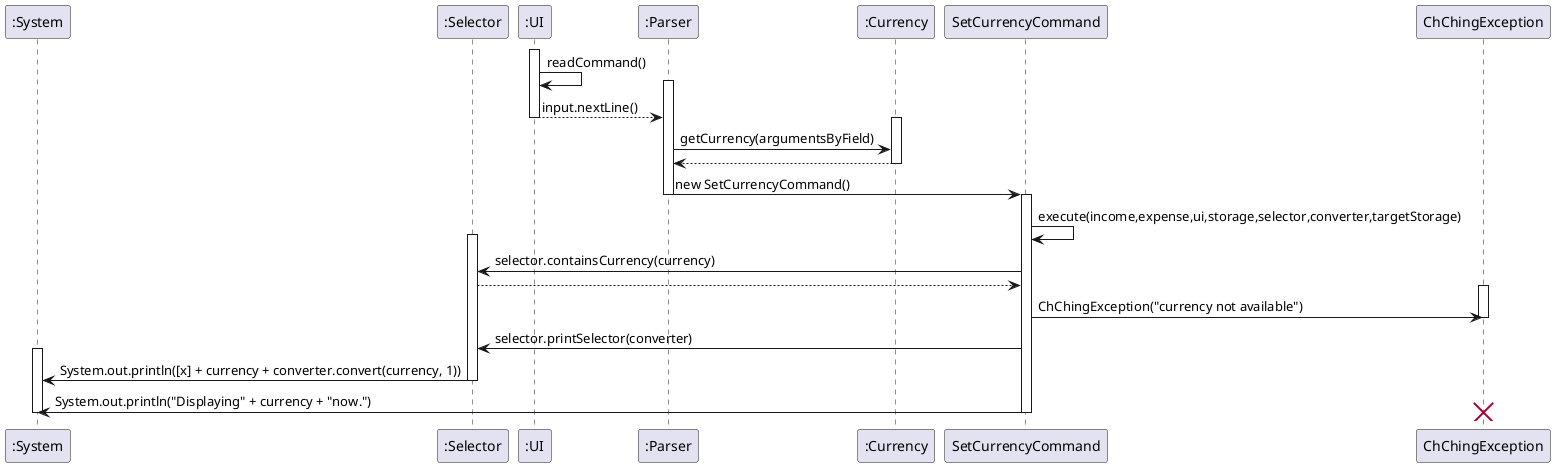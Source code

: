@startuml

participant ":System" as System
participant ":Selector" as Selector
participant ":UI" as UI
participant ":Parser" as Parser
participant ":Currency" as Currency
participant "SetCurrencyCommand" as SetCurrencyCommand
participant "ChChingException" as ChChingException

activate UI
UI -> UI:readCommand()

activate Parser
UI -->Parser: input.nextLine()
deactivate UI

activate Currency
Parser -> Currency: getCurrency(argumentsByField)
Parser <-- Currency
deactivate Currency

Parser -> SetCurrencyCommand: new SetCurrencyCommand()
deactivate Parser

activate SetCurrencyCommand
SetCurrencyCommand -> SetCurrencyCommand: execute(income,expense,ui,storage,selector,converter,targetStorage)
activate Selector
Selector <- SetCurrencyCommand: selector.containsCurrency(currency)
Selector --> SetCurrencyCommand

activate ChChingException
SetCurrencyCommand ->ChChingException: ChChingException("currency not available")
deactivate ChChingException

Selector <- SetCurrencyCommand: selector.printSelector(converter)

activate System
System <- Selector: System.out.println([x] + currency + converter.convert(currency, 1))
deactivate Selector

System <- SetCurrencyCommand: System.out.println("Displaying" + currency + "now.")
deactivate SetCurrencyCommand
deactivate System

deactivate Selector

destroy ChChingException
@enduml